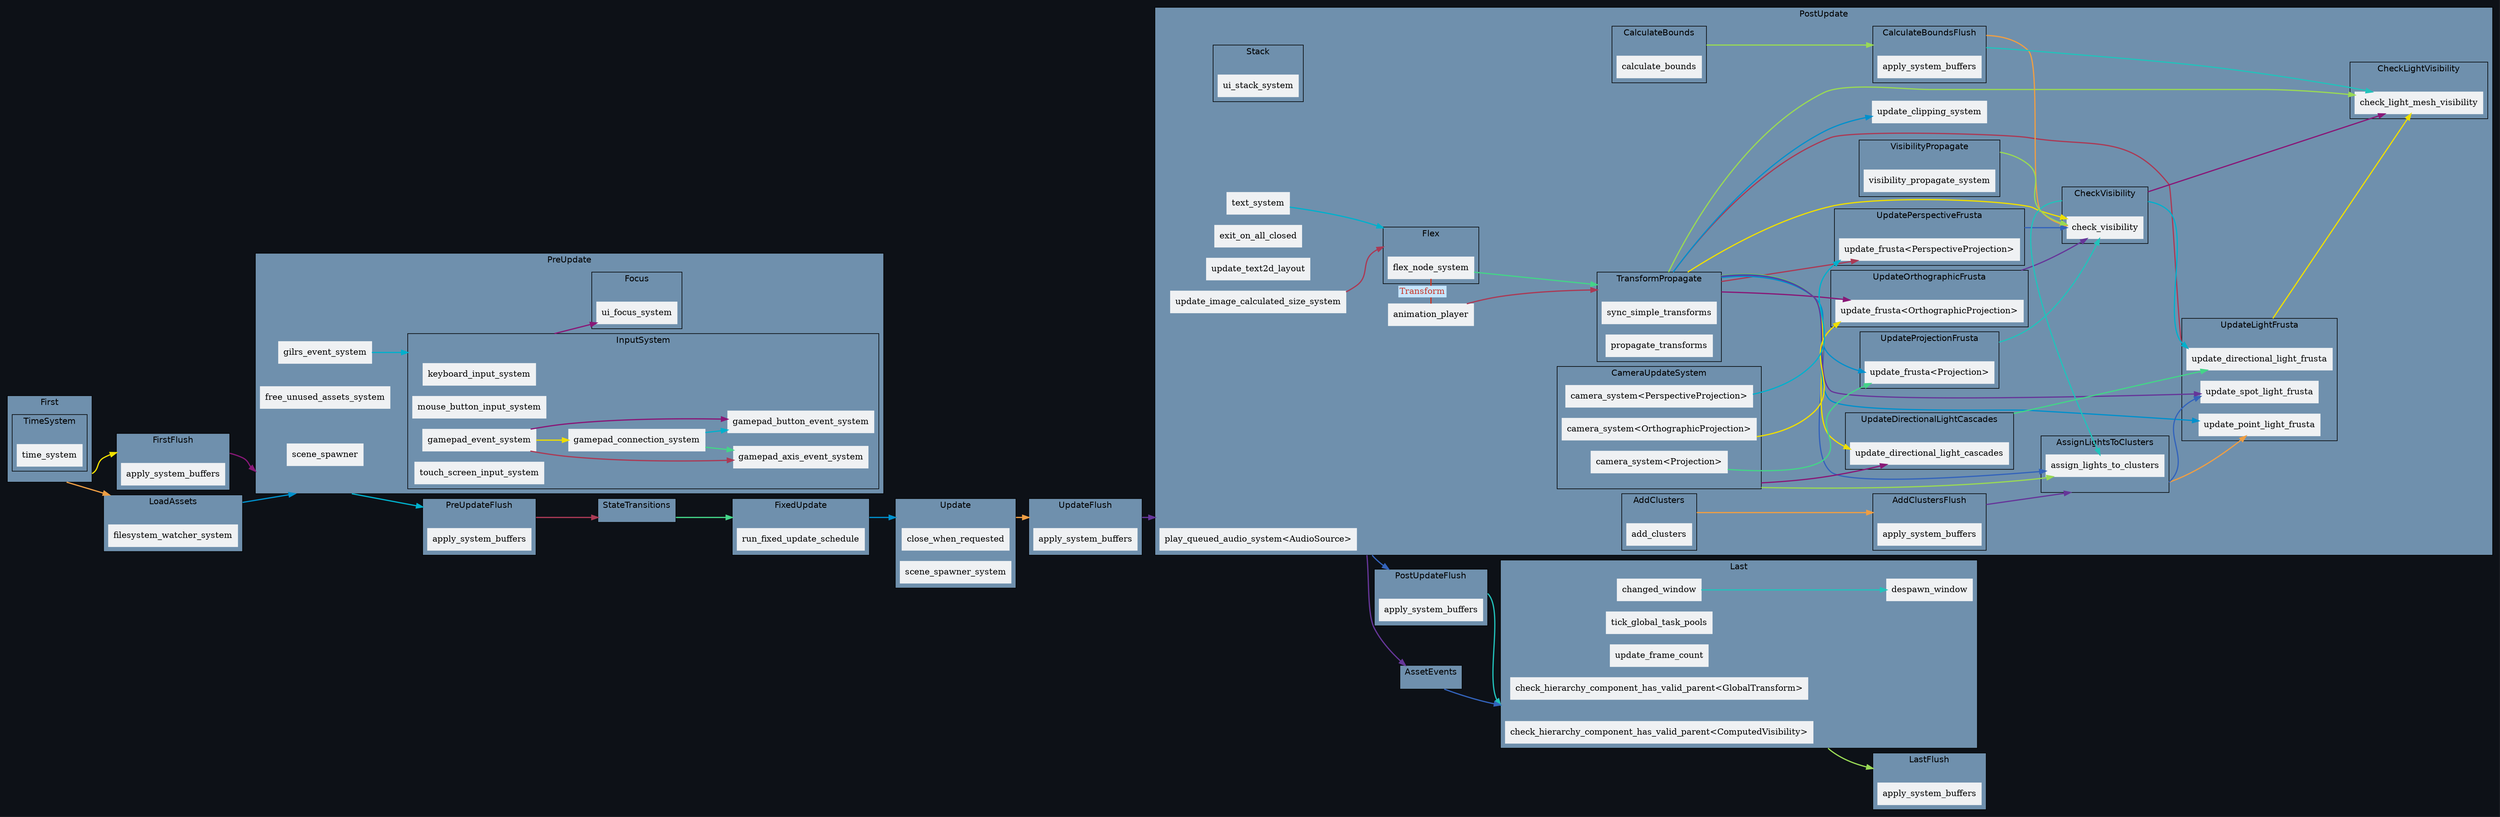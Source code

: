 digraph "" {
	"compound"="true";
	"splines"="spline";
	"rankdir"="LR";
	"bgcolor"="#0d1117";
	"fontname"="Helvetica";
	edge ["penwidth"="2"];
	node ["shape"="box", "style"="filled", "fillcolor"="#eff1f3", "color"="#eff1f3"];
	subgraph "clusternode_Set(0)" {
		"label"="Update";
		"tooltip"="Update";
		"bgcolor"="#6f90ad";
		"color"="black";
		"set_marker_node_Set(0)" ["style"="invis", "label"="", "height"="0", "shape"="point"]
		"node_System(46)" ["label"="close_when_requested", "tooltip"="bevy_window::system::close_when_requested"]
		"node_System(55)" ["label"="scene_spawner_system", "tooltip"="bevy_scene::scene_spawner::scene_spawner_system"]
	}
	
	subgraph "clusternode_Set(2)" {
		"label"="FirstFlush";
		"tooltip"="FirstFlush";
		"bgcolor"="#6f90ad";
		"color"="black";
		"set_marker_node_Set(2)" ["style"="invis", "label"="", "height"="0", "shape"="point"]
		"node_System(0)" ["label"="apply_system_buffers", "tooltip"="bevy_ecs::schedule::executor::apply_system_buffers"]
	}
	
	subgraph "clusternode_Set(3)" {
		"label"="PreUpdateFlush";
		"tooltip"="PreUpdateFlush";
		"bgcolor"="#6f90ad";
		"color"="black";
		"set_marker_node_Set(3)" ["style"="invis", "label"="", "height"="0", "shape"="point"]
		"node_System(1)" ["label"="apply_system_buffers", "tooltip"="bevy_ecs::schedule::executor::apply_system_buffers"]
	}
	
	subgraph "clusternode_Set(4)" {
		"label"="UpdateFlush";
		"tooltip"="UpdateFlush";
		"bgcolor"="#6f90ad";
		"color"="black";
		"set_marker_node_Set(4)" ["style"="invis", "label"="", "height"="0", "shape"="point"]
		"node_System(2)" ["label"="apply_system_buffers", "tooltip"="bevy_ecs::schedule::executor::apply_system_buffers"]
	}
	
	subgraph "clusternode_Set(5)" {
		"label"="PostUpdateFlush";
		"tooltip"="PostUpdateFlush";
		"bgcolor"="#6f90ad";
		"color"="black";
		"set_marker_node_Set(5)" ["style"="invis", "label"="", "height"="0", "shape"="point"]
		"node_System(3)" ["label"="apply_system_buffers", "tooltip"="bevy_ecs::schedule::executor::apply_system_buffers"]
	}
	
	subgraph "clusternode_Set(6)" {
		"label"="LastFlush";
		"tooltip"="LastFlush";
		"bgcolor"="#6f90ad";
		"color"="black";
		"set_marker_node_Set(6)" ["style"="invis", "label"="", "height"="0", "shape"="point"]
		"node_System(4)" ["label"="apply_system_buffers", "tooltip"="bevy_ecs::schedule::executor::apply_system_buffers"]
	}
	
	subgraph "clusternode_Set(7)" {
		"label"="First";
		"tooltip"="First";
		"bgcolor"="#6f90ad";
		"color"="black";
		"set_marker_node_Set(7)" ["style"="invis", "label"="", "height"="0", "shape"="point"]
		subgraph "clusternode_Set(16)" {
			"label"="TimeSystem";
			"tooltip"="TimeSystem";
			"bgcolor"="#6f90ad";
			"color"="black";
			"set_marker_node_Set(16)" ["style"="invis", "label"="", "height"="0", "shape"="point"]
			"node_System(8)" ["label"="time_system", "tooltip"="bevy_time::time_system"]
		}
		
	}
	
	subgraph "clusternode_Set(8)" {
		"label"="PreUpdate";
		"tooltip"="PreUpdate";
		"bgcolor"="#6f90ad";
		"color"="black";
		"set_marker_node_Set(8)" ["style"="invis", "label"="", "height"="0", "shape"="point"]
		subgraph "clusternode_Set(24)" {
			"label"="InputSystem";
			"tooltip"="InputSystem";
			"bgcolor"="#6f90ad";
			"color"="black";
			"set_marker_node_Set(24)" ["style"="invis", "label"="", "height"="0", "shape"="point"]
			"node_System(15)" ["label"="keyboard_input_system", "tooltip"="bevy_input::keyboard::keyboard_input_system"]
			"node_System(19)" ["label"="mouse_button_input_system", "tooltip"="bevy_input::mouse::mouse_button_input_system"]
			"node_System(24)" ["label"="gamepad_event_system", "tooltip"="bevy_input::gamepad::gamepad_event_system"]
			"node_System(25)" ["label"="gamepad_connection_system", "tooltip"="bevy_input::gamepad::gamepad_connection_system"]
			"node_System(26)" ["label"="gamepad_button_event_system", "tooltip"="bevy_input::gamepad::gamepad_button_event_system"]
			"node_System(27)" ["label"="gamepad_axis_event_system", "tooltip"="bevy_input::gamepad::gamepad_axis_event_system"]
			"node_System(29)" ["label"="touch_screen_input_system", "tooltip"="bevy_input::touch::touch_screen_input_system"]
		}
		
		subgraph "clusternode_Set(115)" {
			"label"="Focus";
			"tooltip"="Focus";
			"bgcolor"="#6f90ad";
			"color"="black";
			"set_marker_node_Set(115)" ["style"="invis", "label"="", "height"="0", "shape"="point"]
			"node_System(95)" ["label"="ui_focus_system", "tooltip"="bevy_ui::focus::ui_focus_system"]
		}
		
		"node_System(47)" ["label"="free_unused_assets_system", "tooltip"="bevy_asset::asset_server::free_unused_assets_system"]
		"node_System(56)" ["label"="scene_spawner", "tooltip"="bevy_scene::bundle::scene_spawner"]
		"node_System(131)" ["label"="gilrs_event_system", "tooltip"="bevy_gilrs::gilrs_system::gilrs_event_system"]
	}
	
	subgraph "clusternode_Set(9)" {
		"label"="StateTransitions";
		"tooltip"="StateTransitions";
		"bgcolor"="#6f90ad";
		"color"="black";
		"set_marker_node_Set(9)" ["style"="invis", "label"="", "height"="0", "shape"="point"]
	}
	
	subgraph "clusternode_Set(10)" {
		"label"="FixedUpdate";
		"tooltip"="FixedUpdate";
		"bgcolor"="#6f90ad";
		"color"="black";
		"set_marker_node_Set(10)" ["style"="invis", "label"="", "height"="0", "shape"="point"]
		"node_System(9)" ["label"="run_fixed_update_schedule", "tooltip"="bevy_time::fixed_timestep::run_fixed_update_schedule"]
	}
	
	subgraph "clusternode_Set(11)" {
		"label"="PostUpdate";
		"tooltip"="PostUpdate";
		"bgcolor"="#6f90ad";
		"color"="black";
		"set_marker_node_Set(11)" ["style"="invis", "label"="", "height"="0", "shape"="point"]
		subgraph "clusternode_Set(20)" {
			"label"="TransformPropagate";
			"tooltip"="TransformPropagate";
			"bgcolor"="#6f90ad";
			"color"="black";
			"set_marker_node_Set(20)" ["style"="invis", "label"="", "height"="0", "shape"="point"]
			"node_System(11)" ["label"="sync_simple_transforms", "tooltip"="bevy_transform::systems::sync_simple_transforms"]
			"node_System(12)" ["label"="propagate_transforms", "tooltip"="bevy_transform::systems::propagate_transforms"]
		}
		
		subgraph "clusternode_Set(76)" {
			"label"="CameraUpdateSystem";
			"tooltip"="CameraUpdateSystem";
			"bgcolor"="#6f90ad";
			"color"="black";
			"set_marker_node_Set(76)" ["style"="invis", "label"="", "height"="0", "shape"="point"]
			"node_System(63)" ["label"="camera_system<Projection>", "tooltip"="bevy_render::camera::camera::camera_system<bevy_render::camera::projection::Projection>"]
			"node_System(64)" ["label"="camera_system<OrthographicProjection>", "tooltip"="bevy_render::camera::camera::camera_system<bevy_render::camera::projection::OrthographicProjection>"]
			"node_System(65)" ["label"="camera_system<PerspectiveProjection>", "tooltip"="bevy_render::camera::camera::camera_system<bevy_render::camera::projection::PerspectiveProjection>"]
		}
		
		subgraph "clusternode_Set(80)" {
			"label"="CalculateBounds";
			"tooltip"="CalculateBounds";
			"bgcolor"="#6f90ad";
			"color"="black";
			"set_marker_node_Set(80)" ["style"="invis", "label"="", "height"="0", "shape"="point"]
			"node_System(67)" ["label"="calculate_bounds", "tooltip"="bevy_render::view::visibility::calculate_bounds"]
		}
		
		subgraph "clusternode_Set(81)" {
			"label"="CalculateBoundsFlush";
			"tooltip"="CalculateBoundsFlush";
			"bgcolor"="#6f90ad";
			"color"="black";
			"set_marker_node_Set(81)" ["style"="invis", "label"="", "height"="0", "shape"="point"]
			"node_System(66)" ["label"="apply_system_buffers", "tooltip"="bevy_ecs::schedule::executor::apply_system_buffers"]
		}
		
		subgraph "clusternode_Set(82)" {
			"label"="UpdateOrthographicFrusta";
			"tooltip"="UpdateOrthographicFrusta";
			"bgcolor"="#6f90ad";
			"color"="black";
			"set_marker_node_Set(82)" ["style"="invis", "label"="", "height"="0", "shape"="point"]
			"node_System(68)" ["label"="update_frusta<OrthographicProjection>", "tooltip"="bevy_render::view::visibility::update_frusta<bevy_render::camera::projection::OrthographicProjection>"]
		}
		
		subgraph "clusternode_Set(83)" {
			"label"="UpdatePerspectiveFrusta";
			"tooltip"="UpdatePerspectiveFrusta";
			"bgcolor"="#6f90ad";
			"color"="black";
			"set_marker_node_Set(83)" ["style"="invis", "label"="", "height"="0", "shape"="point"]
			"node_System(69)" ["label"="update_frusta<PerspectiveProjection>", "tooltip"="bevy_render::view::visibility::update_frusta<bevy_render::camera::projection::PerspectiveProjection>"]
		}
		
		subgraph "clusternode_Set(84)" {
			"label"="UpdateProjectionFrusta";
			"tooltip"="UpdateProjectionFrusta";
			"bgcolor"="#6f90ad";
			"color"="black";
			"set_marker_node_Set(84)" ["style"="invis", "label"="", "height"="0", "shape"="point"]
			"node_System(70)" ["label"="update_frusta<Projection>", "tooltip"="bevy_render::view::visibility::update_frusta<bevy_render::camera::projection::Projection>"]
		}
		
		subgraph "clusternode_Set(85)" {
			"label"="CheckVisibility";
			"tooltip"="CheckVisibility";
			"bgcolor"="#6f90ad";
			"color"="black";
			"set_marker_node_Set(85)" ["style"="invis", "label"="", "height"="0", "shape"="point"]
			"node_System(72)" ["label"="check_visibility", "tooltip"="bevy_render::view::visibility::check_visibility"]
		}
		
		subgraph "clusternode_Set(86)" {
			"label"="VisibilityPropagate";
			"tooltip"="VisibilityPropagate";
			"bgcolor"="#6f90ad";
			"color"="black";
			"set_marker_node_Set(86)" ["style"="invis", "label"="", "height"="0", "shape"="point"]
			"node_System(71)" ["label"="visibility_propagate_system", "tooltip"="bevy_render::view::visibility::visibility_propagate_system"]
		}
		
		subgraph "clusternode_Set(116)" {
			"label"="Flex";
			"tooltip"="Flex";
			"bgcolor"="#6f90ad";
			"color"="black";
			"set_marker_node_Set(116)" ["style"="invis", "label"="", "height"="0", "shape"="point"]
			"node_System(98)" ["label"="flex_node_system", "tooltip"="bevy_ui::flex::flex_node_system"]
		}
		
		subgraph "clusternode_Set(117)" {
			"label"="Stack";
			"tooltip"="Stack";
			"bgcolor"="#6f90ad";
			"color"="black";
			"set_marker_node_Set(117)" ["style"="invis", "label"="", "height"="0", "shape"="point"]
			"node_System(99)" ["label"="ui_stack_system", "tooltip"="bevy_ui::stack::ui_stack_system"]
		}
		
		subgraph "clusternode_Set(127)" {
			"label"="AddClusters";
			"tooltip"="AddClusters";
			"bgcolor"="#6f90ad";
			"color"="black";
			"set_marker_node_Set(127)" ["style"="invis", "label"="", "height"="0", "shape"="point"]
			"node_System(104)" ["label"="add_clusters", "tooltip"="bevy_pbr::light::add_clusters"]
		}
		
		subgraph "clusternode_Set(128)" {
			"label"="AddClustersFlush";
			"tooltip"="AddClustersFlush";
			"bgcolor"="#6f90ad";
			"color"="black";
			"set_marker_node_Set(128)" ["style"="invis", "label"="", "height"="0", "shape"="point"]
			"node_System(105)" ["label"="apply_system_buffers", "tooltip"="bevy_ecs::schedule::executor::apply_system_buffers"]
		}
		
		subgraph "clusternode_Set(129)" {
			"label"="AssignLightsToClusters";
			"tooltip"="AssignLightsToClusters";
			"bgcolor"="#6f90ad";
			"color"="black";
			"set_marker_node_Set(129)" ["style"="invis", "label"="", "height"="0", "shape"="point"]
			"node_System(106)" ["label"="assign_lights_to_clusters", "tooltip"="bevy_pbr::light::assign_lights_to_clusters"]
		}
		
		subgraph "clusternode_Set(130)" {
			"label"="CheckLightVisibility";
			"tooltip"="CheckLightVisibility";
			"bgcolor"="#6f90ad";
			"color"="black";
			"set_marker_node_Set(130)" ["style"="invis", "label"="", "height"="0", "shape"="point"]
			"node_System(111)" ["label"="check_light_mesh_visibility", "tooltip"="bevy_pbr::light::check_light_mesh_visibility"]
		}
		
		subgraph "clusternode_Set(131)" {
			"label"="UpdateDirectionalLightCascades";
			"tooltip"="UpdateDirectionalLightCascades";
			"bgcolor"="#6f90ad";
			"color"="black";
			"set_marker_node_Set(131)" ["style"="invis", "label"="", "height"="0", "shape"="point"]
			"node_System(107)" ["label"="update_directional_light_cascades", "tooltip"="bevy_pbr::light::update_directional_light_cascades"]
		}
		
		subgraph "clusternode_Set(132)" {
			"label"="UpdateLightFrusta";
			"tooltip"="UpdateLightFrusta";
			"bgcolor"="#6f90ad";
			"color"="black";
			"set_marker_node_Set(132)" ["style"="invis", "label"="", "height"="0", "shape"="point"]
			"node_System(108)" ["label"="update_directional_light_frusta", "tooltip"="bevy_pbr::light::update_directional_light_frusta"]
			"node_System(109)" ["label"="update_point_light_frusta", "tooltip"="bevy_pbr::light::update_point_light_frusta"]
			"node_System(110)" ["label"="update_spot_light_frusta", "tooltip"="bevy_pbr::light::update_spot_light_frusta"]
		}
		
		"node_System(45)" ["label"="exit_on_all_closed", "tooltip"="bevy_window::system::exit_on_all_closed"]
		"node_System(94)" ["label"="update_text2d_layout", "tooltip"="bevy_text::text2d::update_text2d_layout"]
		"node_System(96)" ["label"="text_system", "tooltip"="bevy_ui::widget::text::text_system"]
		"node_System(97)" ["label"="update_image_calculated_size_system", "tooltip"="bevy_ui::widget::image::update_image_calculated_size_system"]
		"node_System(100)" ["label"="update_clipping_system", "tooltip"="bevy_ui::update::update_clipping_system"]
		"node_System(130)" ["label"="play_queued_audio_system<AudioSource>", "tooltip"="bevy_audio::audio_output::play_queued_audio_system<bevy_audio::audio_source::AudioSource>"]
		"node_System(135)" ["label"="animation_player", "tooltip"="bevy_animation::animation_player"]
	}
	
	subgraph "clusternode_Set(12)" {
		"label"="Last";
		"tooltip"="Last";
		"bgcolor"="#6f90ad";
		"color"="black";
		"set_marker_node_Set(12)" ["style"="invis", "label"="", "height"="0", "shape"="point"]
		"node_System(6)" ["label"="tick_global_task_pools", "tooltip"="bevy_core::tick_global_task_pools"]
		"node_System(7)" ["label"="update_frame_count", "tooltip"="bevy_core::update_frame_count"]
		"node_System(10)" ["label"="check_hierarchy_component_has_valid_parent<GlobalTransform>", "tooltip"="bevy_hierarchy::valid_parent_check_plugin::check_hierarchy_component_has_valid_parent<bevy_transform::components::global_transform::GlobalTransform>"]
		"node_System(57)" ["label"="changed_window", "tooltip"="bevy_winit::system::changed_window"]
		"node_System(58)" ["label"="despawn_window", "tooltip"="bevy_winit::system::despawn_window"]
		"node_System(62)" ["label"="check_hierarchy_component_has_valid_parent<ComputedVisibility>", "tooltip"="bevy_hierarchy::valid_parent_check_plugin::check_hierarchy_component_has_valid_parent<bevy_render::view::visibility::ComputedVisibility>"]
	}
	
	subgraph "clusternode_Set(58)" {
		"label"="LoadAssets";
		"tooltip"="LoadAssets";
		"bgcolor"="#6f90ad";
		"color"="black";
		"set_marker_node_Set(58)" ["style"="invis", "label"="", "height"="0", "shape"="point"]
		"node_System(48)" ["label"="filesystem_watcher_system", "tooltip"="bevy_asset::io::file_asset_io::filesystem_watcher_system"]
	}
	
	subgraph "clusternode_Set(59)" {
		"label"="AssetEvents";
		"tooltip"="AssetEvents";
		"bgcolor"="#6f90ad";
		"color"="black";
		"set_marker_node_Set(59)" ["style"="invis", "label"="", "height"="0", "shape"="point"]
	}
	
	"set_marker_node_Set(7)" -> "set_marker_node_Set(2)" ["lhead"="clusternode_Set(2)", "ltail"="clusternode_Set(7)", "tooltip"="First → FirstFlush", "color"="#eede00"]
	"set_marker_node_Set(2)" -> "set_marker_node_Set(8)" ["lhead"="clusternode_Set(8)", "ltail"="clusternode_Set(2)", "tooltip"="FirstFlush → PreUpdate", "color"="#881877"]
	"set_marker_node_Set(8)" -> "set_marker_node_Set(3)" ["lhead"="clusternode_Set(3)", "ltail"="clusternode_Set(8)", "tooltip"="PreUpdate → PreUpdateFlush", "color"="#00b0cc"]
	"set_marker_node_Set(3)" -> "set_marker_node_Set(9)" ["lhead"="clusternode_Set(9)", "ltail"="clusternode_Set(3)", "tooltip"="PreUpdateFlush → StateTransitions", "color"="#aa3a55"]
	"set_marker_node_Set(9)" -> "set_marker_node_Set(10)" ["lhead"="clusternode_Set(10)", "ltail"="clusternode_Set(9)", "tooltip"="StateTransitions → FixedUpdate", "color"="#44d488"]
	"set_marker_node_Set(10)" -> "set_marker_node_Set(0)" ["lhead"="clusternode_Set(0)", "ltail"="clusternode_Set(10)", "tooltip"="FixedUpdate → Update", "color"="#0090cc"]
	"set_marker_node_Set(0)" -> "set_marker_node_Set(4)" ["lhead"="clusternode_Set(4)", "ltail"="clusternode_Set(0)", "tooltip"="Update → UpdateFlush", "color"="#ee9e44"]
	"set_marker_node_Set(4)" -> "set_marker_node_Set(11)" ["lhead"="clusternode_Set(11)", "ltail"="clusternode_Set(4)", "tooltip"="UpdateFlush → PostUpdate", "color"="#663699"]
	"set_marker_node_Set(11)" -> "set_marker_node_Set(5)" ["lhead"="clusternode_Set(5)", "ltail"="clusternode_Set(11)", "tooltip"="PostUpdate → PostUpdateFlush", "color"="#3363bb"]
	"set_marker_node_Set(5)" -> "set_marker_node_Set(12)" ["lhead"="clusternode_Set(12)", "ltail"="clusternode_Set(5)", "tooltip"="PostUpdateFlush → Last", "color"="#22c2bb"]
	"set_marker_node_Set(12)" -> "set_marker_node_Set(6)" ["lhead"="clusternode_Set(6)", "ltail"="clusternode_Set(12)", "tooltip"="Last → LastFlush", "color"="#99d955"]
	"node_System(24)" -> "node_System(25)" ["lhead"="", "ltail"="", "tooltip"="SystemTypeSet(gamepad_event_system\") → gamepad_connection_system", "color"="#eede00"]
	"node_System(24)" -> "node_System(26)" ["lhead"="", "ltail"="", "tooltip"="SystemTypeSet(gamepad_event_system\") → gamepad_button_event_system", "color"="#881877"]
	"node_System(25)" -> "node_System(26)" ["lhead"="", "ltail"="", "tooltip"="SystemTypeSet(gamepad_connection_system\") → gamepad_button_event_system", "color"="#00b0cc"]
	"node_System(24)" -> "node_System(27)" ["lhead"="", "ltail"="", "tooltip"="SystemTypeSet(gamepad_event_system\") → gamepad_axis_event_system", "color"="#aa3a55"]
	"node_System(25)" -> "node_System(27)" ["lhead"="", "ltail"="", "tooltip"="SystemTypeSet(gamepad_connection_system\") → gamepad_axis_event_system", "color"="#44d488"]
	"set_marker_node_Set(58)" -> "set_marker_node_Set(8)" ["lhead"="clusternode_Set(8)", "ltail"="clusternode_Set(58)", "tooltip"="LoadAssets → PreUpdate", "color"="#0090cc"]
	"set_marker_node_Set(7)" -> "set_marker_node_Set(58)" ["lhead"="clusternode_Set(58)", "ltail"="clusternode_Set(7)", "tooltip"="First → LoadAssets", "color"="#ee9e44"]
	"set_marker_node_Set(11)" -> "set_marker_node_Set(59)" ["lhead"="clusternode_Set(59)", "ltail"="clusternode_Set(11)", "tooltip"="PostUpdate → AssetEvents", "color"="#663699"]
	"set_marker_node_Set(59)" -> "set_marker_node_Set(12)" ["lhead"="clusternode_Set(12)", "ltail"="clusternode_Set(59)", "tooltip"="AssetEvents → Last", "color"="#3363bb"]
	"node_System(57)" -> "node_System(58)" ["lhead"="", "ltail"="", "tooltip"="SystemTypeSet(changed_window\") → despawn_window", "color"="#22c2bb"]
	"set_marker_node_Set(80)" -> "set_marker_node_Set(81)" ["lhead"="clusternode_Set(81)", "ltail"="clusternode_Set(80)", "tooltip"="CalculateBounds → CalculateBoundsFlush", "color"="#99d955"]
	"node_System(64)" -> "node_System(68)" ["lhead"="", "ltail"="", "tooltip"="SystemTypeSet(camera_system<OrthographicProjection>\") → update_frusta<OrthographicProjection>", "color"="#eede00"]
	"set_marker_node_Set(20)" -> "node_System(68)" ["lhead"="", "ltail"="clusternode_Set(20)", "tooltip"="TransformPropagate → update_frusta<OrthographicProjection>", "color"="#881877"]
	"node_System(65)" -> "node_System(69)" ["lhead"="", "ltail"="", "tooltip"="SystemTypeSet(camera_system<PerspectiveProjection>\") → update_frusta<PerspectiveProjection>", "color"="#00b0cc"]
	"set_marker_node_Set(20)" -> "node_System(69)" ["lhead"="", "ltail"="clusternode_Set(20)", "tooltip"="TransformPropagate → update_frusta<PerspectiveProjection>", "color"="#aa3a55"]
	"node_System(63)" -> "node_System(70)" ["lhead"="", "ltail"="", "tooltip"="SystemTypeSet(camera_system<Projection>\") → update_frusta<Projection>", "color"="#44d488"]
	"set_marker_node_Set(20)" -> "node_System(70)" ["lhead"="", "ltail"="clusternode_Set(20)", "tooltip"="TransformPropagate → update_frusta<Projection>", "color"="#0090cc"]
	"set_marker_node_Set(81)" -> "node_System(72)" ["lhead"="", "ltail"="clusternode_Set(81)", "tooltip"="CalculateBoundsFlush → check_visibility", "color"="#ee9e44"]
	"set_marker_node_Set(82)" -> "node_System(72)" ["lhead"="", "ltail"="clusternode_Set(82)", "tooltip"="UpdateOrthographicFrusta → check_visibility", "color"="#663699"]
	"set_marker_node_Set(83)" -> "node_System(72)" ["lhead"="", "ltail"="clusternode_Set(83)", "tooltip"="UpdatePerspectiveFrusta → check_visibility", "color"="#3363bb"]
	"set_marker_node_Set(84)" -> "node_System(72)" ["lhead"="", "ltail"="clusternode_Set(84)", "tooltip"="UpdateProjectionFrusta → check_visibility", "color"="#22c2bb"]
	"set_marker_node_Set(86)" -> "node_System(72)" ["lhead"="", "ltail"="clusternode_Set(86)", "tooltip"="VisibilityPropagate → check_visibility", "color"="#99d955"]
	"set_marker_node_Set(20)" -> "node_System(72)" ["lhead"="", "ltail"="clusternode_Set(20)", "tooltip"="TransformPropagate → check_visibility", "color"="#eede00"]
	"set_marker_node_Set(24)" -> "node_System(95)" ["lhead"="", "ltail"="clusternode_Set(24)", "tooltip"="InputSystem → ui_focus_system", "color"="#881877"]
	"node_System(96)" -> "set_marker_node_Set(116)" ["lhead"="clusternode_Set(116)", "ltail"="", "tooltip"="text_system → Flex", "color"="#00b0cc"]
	"node_System(97)" -> "set_marker_node_Set(116)" ["lhead"="clusternode_Set(116)", "ltail"="", "tooltip"="update_image_calculated_size_system → Flex", "color"="#aa3a55"]
	"node_System(98)" -> "set_marker_node_Set(20)" ["lhead"="clusternode_Set(20)", "ltail"="", "tooltip"="flex_node_system → TransformPropagate", "color"="#44d488"]
	"set_marker_node_Set(20)" -> "node_System(100)" ["lhead"="", "ltail"="clusternode_Set(20)", "tooltip"="TransformPropagate → update_clipping_system", "color"="#0090cc"]
	"set_marker_node_Set(127)" -> "set_marker_node_Set(128)" ["lhead"="clusternode_Set(128)", "ltail"="clusternode_Set(127)", "tooltip"="AddClusters → AddClustersFlush", "color"="#ee9e44"]
	"set_marker_node_Set(128)" -> "set_marker_node_Set(129)" ["lhead"="clusternode_Set(129)", "ltail"="clusternode_Set(128)", "tooltip"="AddClustersFlush → AssignLightsToClusters", "color"="#663699"]
	"set_marker_node_Set(20)" -> "node_System(106)" ["lhead"="", "ltail"="clusternode_Set(20)", "tooltip"="TransformPropagate → assign_lights_to_clusters", "color"="#3363bb"]
	"set_marker_node_Set(85)" -> "node_System(106)" ["lhead"="", "ltail"="clusternode_Set(85)", "tooltip"="CheckVisibility → assign_lights_to_clusters", "color"="#22c2bb"]
	"set_marker_node_Set(76)" -> "node_System(106)" ["lhead"="", "ltail"="clusternode_Set(76)", "tooltip"="CameraUpdateSystem → assign_lights_to_clusters", "color"="#99d955"]
	"set_marker_node_Set(20)" -> "node_System(107)" ["lhead"="", "ltail"="clusternode_Set(20)", "tooltip"="TransformPropagate → update_directional_light_cascades", "color"="#eede00"]
	"set_marker_node_Set(76)" -> "node_System(107)" ["lhead"="", "ltail"="clusternode_Set(76)", "tooltip"="CameraUpdateSystem → update_directional_light_cascades", "color"="#881877"]
	"set_marker_node_Set(85)" -> "node_System(108)" ["lhead"="", "ltail"="clusternode_Set(85)", "tooltip"="CheckVisibility → update_directional_light_frusta", "color"="#00b0cc"]
	"set_marker_node_Set(20)" -> "node_System(108)" ["lhead"="", "ltail"="clusternode_Set(20)", "tooltip"="TransformPropagate → update_directional_light_frusta", "color"="#aa3a55"]
	"set_marker_node_Set(131)" -> "node_System(108)" ["lhead"="", "ltail"="clusternode_Set(131)", "tooltip"="UpdateDirectionalLightCascades → update_directional_light_frusta", "color"="#44d488"]
	"set_marker_node_Set(20)" -> "node_System(109)" ["lhead"="", "ltail"="clusternode_Set(20)", "tooltip"="TransformPropagate → update_point_light_frusta", "color"="#0090cc"]
	"set_marker_node_Set(129)" -> "node_System(109)" ["lhead"="", "ltail"="clusternode_Set(129)", "tooltip"="AssignLightsToClusters → update_point_light_frusta", "color"="#ee9e44"]
	"set_marker_node_Set(20)" -> "node_System(110)" ["lhead"="", "ltail"="clusternode_Set(20)", "tooltip"="TransformPropagate → update_spot_light_frusta", "color"="#663699"]
	"set_marker_node_Set(129)" -> "node_System(110)" ["lhead"="", "ltail"="clusternode_Set(129)", "tooltip"="AssignLightsToClusters → update_spot_light_frusta", "color"="#3363bb"]
	"set_marker_node_Set(81)" -> "node_System(111)" ["lhead"="", "ltail"="clusternode_Set(81)", "tooltip"="CalculateBoundsFlush → check_light_mesh_visibility", "color"="#22c2bb"]
	"set_marker_node_Set(20)" -> "node_System(111)" ["lhead"="", "ltail"="clusternode_Set(20)", "tooltip"="TransformPropagate → check_light_mesh_visibility", "color"="#99d955"]
	"set_marker_node_Set(132)" -> "node_System(111)" ["lhead"="", "ltail"="clusternode_Set(132)", "tooltip"="UpdateLightFrusta → check_light_mesh_visibility", "color"="#eede00"]
	"set_marker_node_Set(85)" -> "node_System(111)" ["lhead"="", "ltail"="clusternode_Set(85)", "tooltip"="CheckVisibility → check_light_mesh_visibility", "color"="#881877"]
	"node_System(131)" -> "set_marker_node_Set(24)" ["lhead"="clusternode_Set(24)", "ltail"="", "tooltip"="gilrs_event_system → InputSystem", "color"="#00b0cc"]
	"node_System(135)" -> "set_marker_node_Set(20)" ["lhead"="clusternode_Set(20)", "ltail"="", "tooltip"="animation_player → TransformPropagate", "color"="#aa3a55"]
	"node_System(98)" -> "node_System(135)" ["dir"="none", "constraint"="false", "color"="#c93526", "fontcolor"="#c93526", "label"=<<table border="0" cellborder="0"><tr><td bgcolor="#c6e6ff">Transform</td></tr></table>>, "labeltooltip"="flex_node_system — animation_player"]
}
